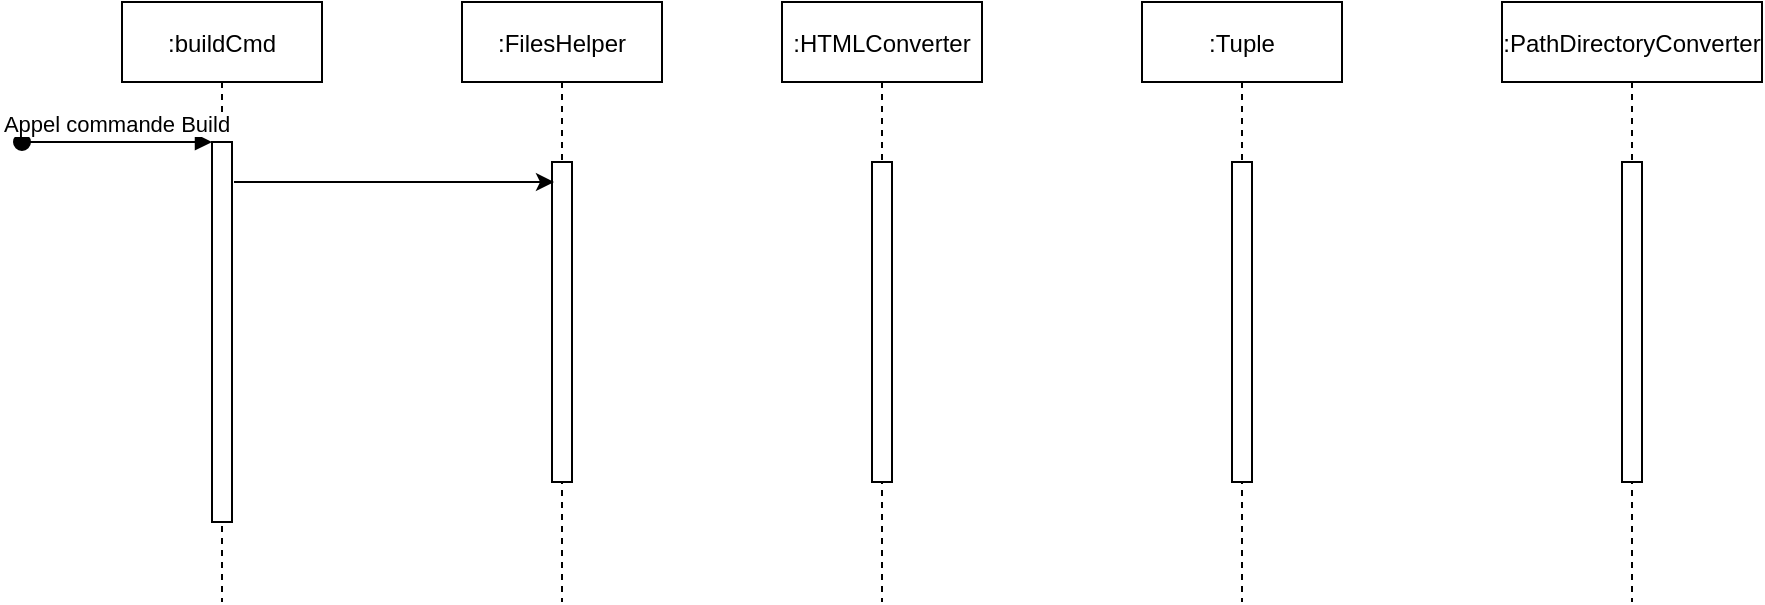 <mxfile version="18.0.1" type="device"><diagram id="kgpKYQtTHZ0yAKxKKP6v" name="Page-1"><mxGraphModel dx="1117" dy="770" grid="1" gridSize="10" guides="1" tooltips="1" connect="1" arrows="1" fold="1" page="1" pageScale="1" pageWidth="850" pageHeight="1100" math="0" shadow="0"><root><mxCell id="0"/><mxCell id="1" parent="0"/><mxCell id="3nuBFxr9cyL0pnOWT2aG-1" value=":buildCmd" style="shape=umlLifeline;perimeter=lifelinePerimeter;container=1;collapsible=0;recursiveResize=0;rounded=0;shadow=0;strokeWidth=1;" parent="1" vertex="1"><mxGeometry x="110" y="80" width="100" height="300" as="geometry"/></mxCell><mxCell id="3nuBFxr9cyL0pnOWT2aG-2" value="" style="points=[];perimeter=orthogonalPerimeter;rounded=0;shadow=0;strokeWidth=1;" parent="3nuBFxr9cyL0pnOWT2aG-1" vertex="1"><mxGeometry x="45" y="70" width="10" height="190" as="geometry"/></mxCell><mxCell id="3nuBFxr9cyL0pnOWT2aG-3" value="Appel commande Build" style="verticalAlign=bottom;startArrow=oval;endArrow=block;startSize=8;shadow=0;strokeWidth=1;" parent="3nuBFxr9cyL0pnOWT2aG-1" target="3nuBFxr9cyL0pnOWT2aG-2" edge="1"><mxGeometry relative="1" as="geometry"><mxPoint x="-50" y="70" as="sourcePoint"/></mxGeometry></mxCell><mxCell id="3nuBFxr9cyL0pnOWT2aG-5" value=":FilesHelper" style="shape=umlLifeline;perimeter=lifelinePerimeter;container=1;collapsible=0;recursiveResize=0;rounded=0;shadow=0;strokeWidth=1;" parent="1" vertex="1"><mxGeometry x="280" y="80" width="100" height="300" as="geometry"/></mxCell><mxCell id="3nuBFxr9cyL0pnOWT2aG-6" value="" style="points=[];perimeter=orthogonalPerimeter;rounded=0;shadow=0;strokeWidth=1;" parent="3nuBFxr9cyL0pnOWT2aG-5" vertex="1"><mxGeometry x="45" y="80" width="10" height="160" as="geometry"/></mxCell><mxCell id="J_5u0PupSwuXw9erZm7Q-1" value=":HTMLConverter" style="shape=umlLifeline;perimeter=lifelinePerimeter;container=1;collapsible=0;recursiveResize=0;rounded=0;shadow=0;strokeWidth=1;" parent="1" vertex="1"><mxGeometry x="440" y="80" width="100" height="300" as="geometry"/></mxCell><mxCell id="J_5u0PupSwuXw9erZm7Q-2" value="" style="points=[];perimeter=orthogonalPerimeter;rounded=0;shadow=0;strokeWidth=1;" parent="J_5u0PupSwuXw9erZm7Q-1" vertex="1"><mxGeometry x="45" y="80" width="10" height="160" as="geometry"/></mxCell><mxCell id="J_5u0PupSwuXw9erZm7Q-3" value=":Tuple" style="shape=umlLifeline;perimeter=lifelinePerimeter;container=1;collapsible=0;recursiveResize=0;rounded=0;shadow=0;strokeWidth=1;" parent="1" vertex="1"><mxGeometry x="620" y="80" width="100" height="300" as="geometry"/></mxCell><mxCell id="J_5u0PupSwuXw9erZm7Q-4" value="" style="points=[];perimeter=orthogonalPerimeter;rounded=0;shadow=0;strokeWidth=1;" parent="J_5u0PupSwuXw9erZm7Q-3" vertex="1"><mxGeometry x="45" y="80" width="10" height="160" as="geometry"/></mxCell><mxCell id="J_5u0PupSwuXw9erZm7Q-5" value=":PathDirectoryConverter" style="shape=umlLifeline;perimeter=lifelinePerimeter;container=1;collapsible=0;recursiveResize=0;rounded=0;shadow=0;strokeWidth=1;" parent="1" vertex="1"><mxGeometry x="800" y="80" width="130" height="300" as="geometry"/></mxCell><mxCell id="J_5u0PupSwuXw9erZm7Q-6" value="" style="points=[];perimeter=orthogonalPerimeter;rounded=0;shadow=0;strokeWidth=1;" parent="J_5u0PupSwuXw9erZm7Q-5" vertex="1"><mxGeometry x="60" y="80" width="10" height="160" as="geometry"/></mxCell><mxCell id="7BjTX9xg9qVc2Z6FsHPm-2" value="" style="endArrow=classic;html=1;rounded=0;" edge="1" parent="1"><mxGeometry width="50" height="50" relative="1" as="geometry"><mxPoint x="166" y="170" as="sourcePoint"/><mxPoint x="326" y="170" as="targetPoint"/><Array as="points"/></mxGeometry></mxCell></root></mxGraphModel></diagram></mxfile>